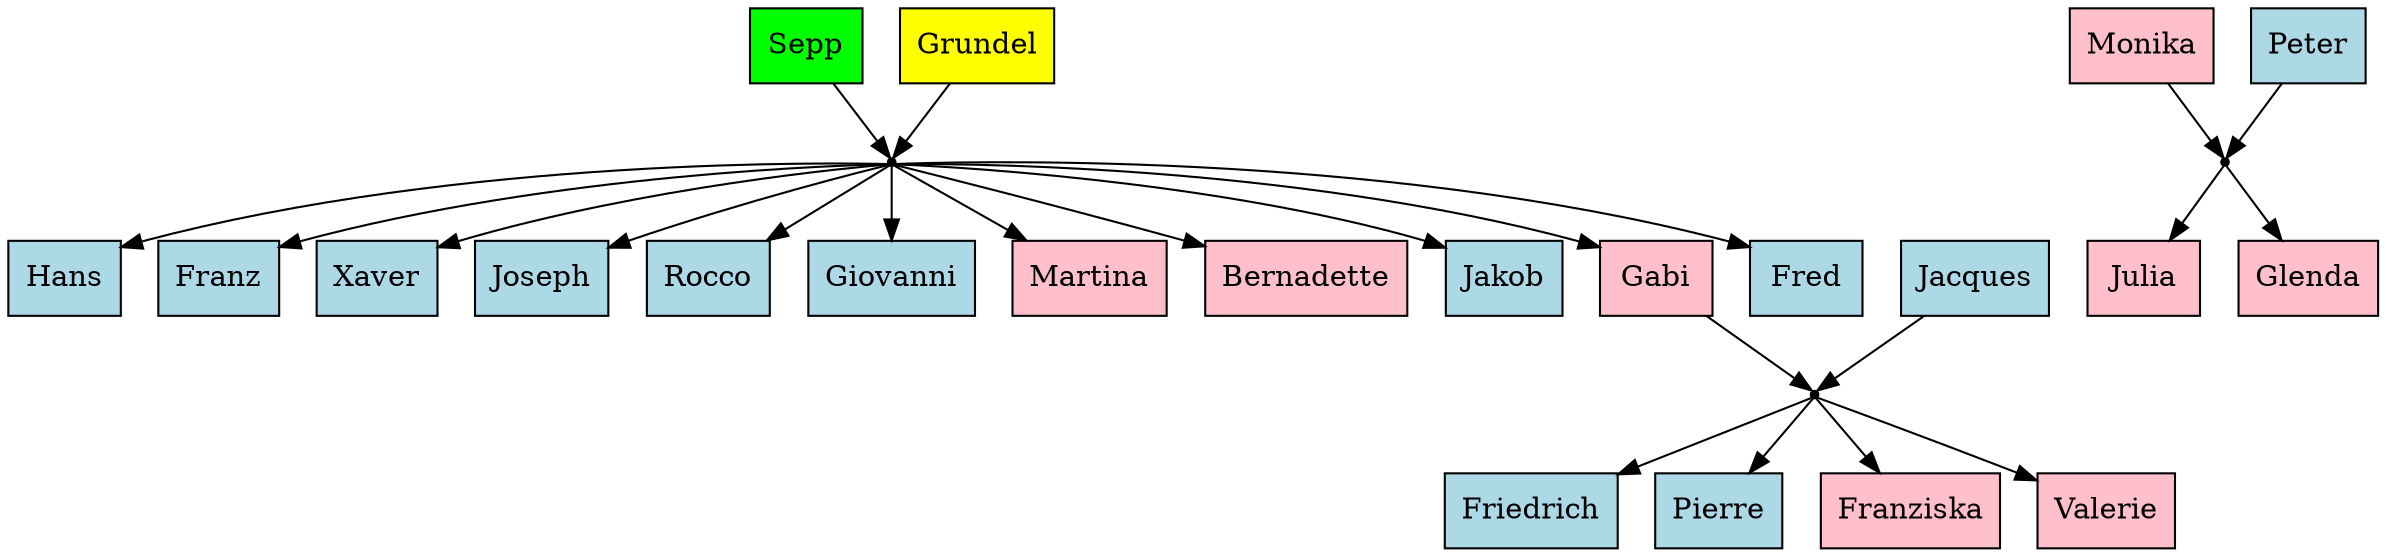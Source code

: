 digraph murmels_ancestors {

  p_sepp [ shape = box, style="filled",fillcolor="green", label="Sepp" ];
  p_gundel [ shape = box, style="filled",fillcolor="yellow", label="Grundel" ];

  p_hans [ shape = box, style="filled",fillcolor="lightblue", label="Hans" ];
  p_franz [ shape = box, style="filled",fillcolor="lightblue", label="Franz" ];
  p_xaver [ shape = box, style="filled",fillcolor="lightblue", label="Xaver" ];
  p_joseph [ shape = box, style="filled",fillcolor="lightblue", label="Joseph" ];
  p_rocco [ shape = box, style="filled",fillcolor="lightblue", label="Rocco" ];
  p_giovanni [ shape = box, style="filled",fillcolor="lightblue", label="Giovanni" ];
  p_martina [ shape = box, style="filled",fillcolor="pink", label="Martina" ];
  p_bernadette [ shape = box, style="filled",fillcolor="pink", label="Bernadette" ];
  p_jakob [ shape = box, style="filled",fillcolor="lightblue", label="Jakob" ];
  p_gabi [ shape = box, style="filled",fillcolor="pink", label="Gabi" ];
  p_fred [ shape = box, style="filled",fillcolor="lightblue", label="Fred" ];
  p_monika [ shape = box, style="filled",fillcolor="pink", label="Monika" ];

  p_jacques [ shape = box, style="filled",fillcolor="lightblue", label="Jacques" ];
  p_peter [ shape = box, style="filled",fillcolor="lightblue", label="Peter" ];

  p_sepp_and_p_gundel [ shape = point ];
  p_sepp -> p_sepp_and_p_gundel;
  p_gundel -> p_sepp_and_p_gundel;
  p_sepp_and_p_gundel -> p_hans;
  p_sepp_and_p_gundel -> p_franz;
  p_sepp_and_p_gundel -> p_xaver;
  p_sepp_and_p_gundel -> p_joseph;
  p_sepp_and_p_gundel -> p_rocco;
  p_sepp_and_p_gundel -> p_giovanni;
  p_sepp_and_p_gundel -> p_martina;
  p_sepp_and_p_gundel -> p_bernadette;
  p_sepp_and_p_gundel -> p_jakob;
  p_sepp_and_p_gundel -> p_gabi;
  p_sepp_and_p_gundel -> p_fred;

  p_jacques_and_p_gabi [ shape = point ];
  p_jacques -> p_jacques_and_p_gabi;
  p_gabi -> p_jacques_and_p_gabi;

  p_friedrich [ shape = box, style="filled",fillcolor="lightblue", label="Friedrich" ];
  p_pierre [ shape = box, style="filled",fillcolor="lightblue", label="Pierre" ];
  p_franziska [ shape = box, style="filled",fillcolor="pink", label="Franziska" ];
  p_valerie [ shape = box, style="filled",fillcolor="pink", label="Valerie" ];

  p_jacques_and_p_gabi -> p_friedrich;
  p_jacques_and_p_gabi -> p_pierre;
  p_jacques_and_p_gabi -> p_franziska;
  p_jacques_and_p_gabi -> p_valerie;

  p_peter_and_p_monika [ shape = point ];
  p_peter -> p_peter_and_p_monika;
  p_monika -> p_peter_and_p_monika;

  p_julia [ shape = box, style="filled",fillcolor="pink", label="Julia" ];
  p_glenda [ shape = box, style="filled",fillcolor="pink", label="Glenda" ];

  p_peter_and_p_monika -> p_julia;
  p_peter_and_p_monika -> p_glenda;

}
